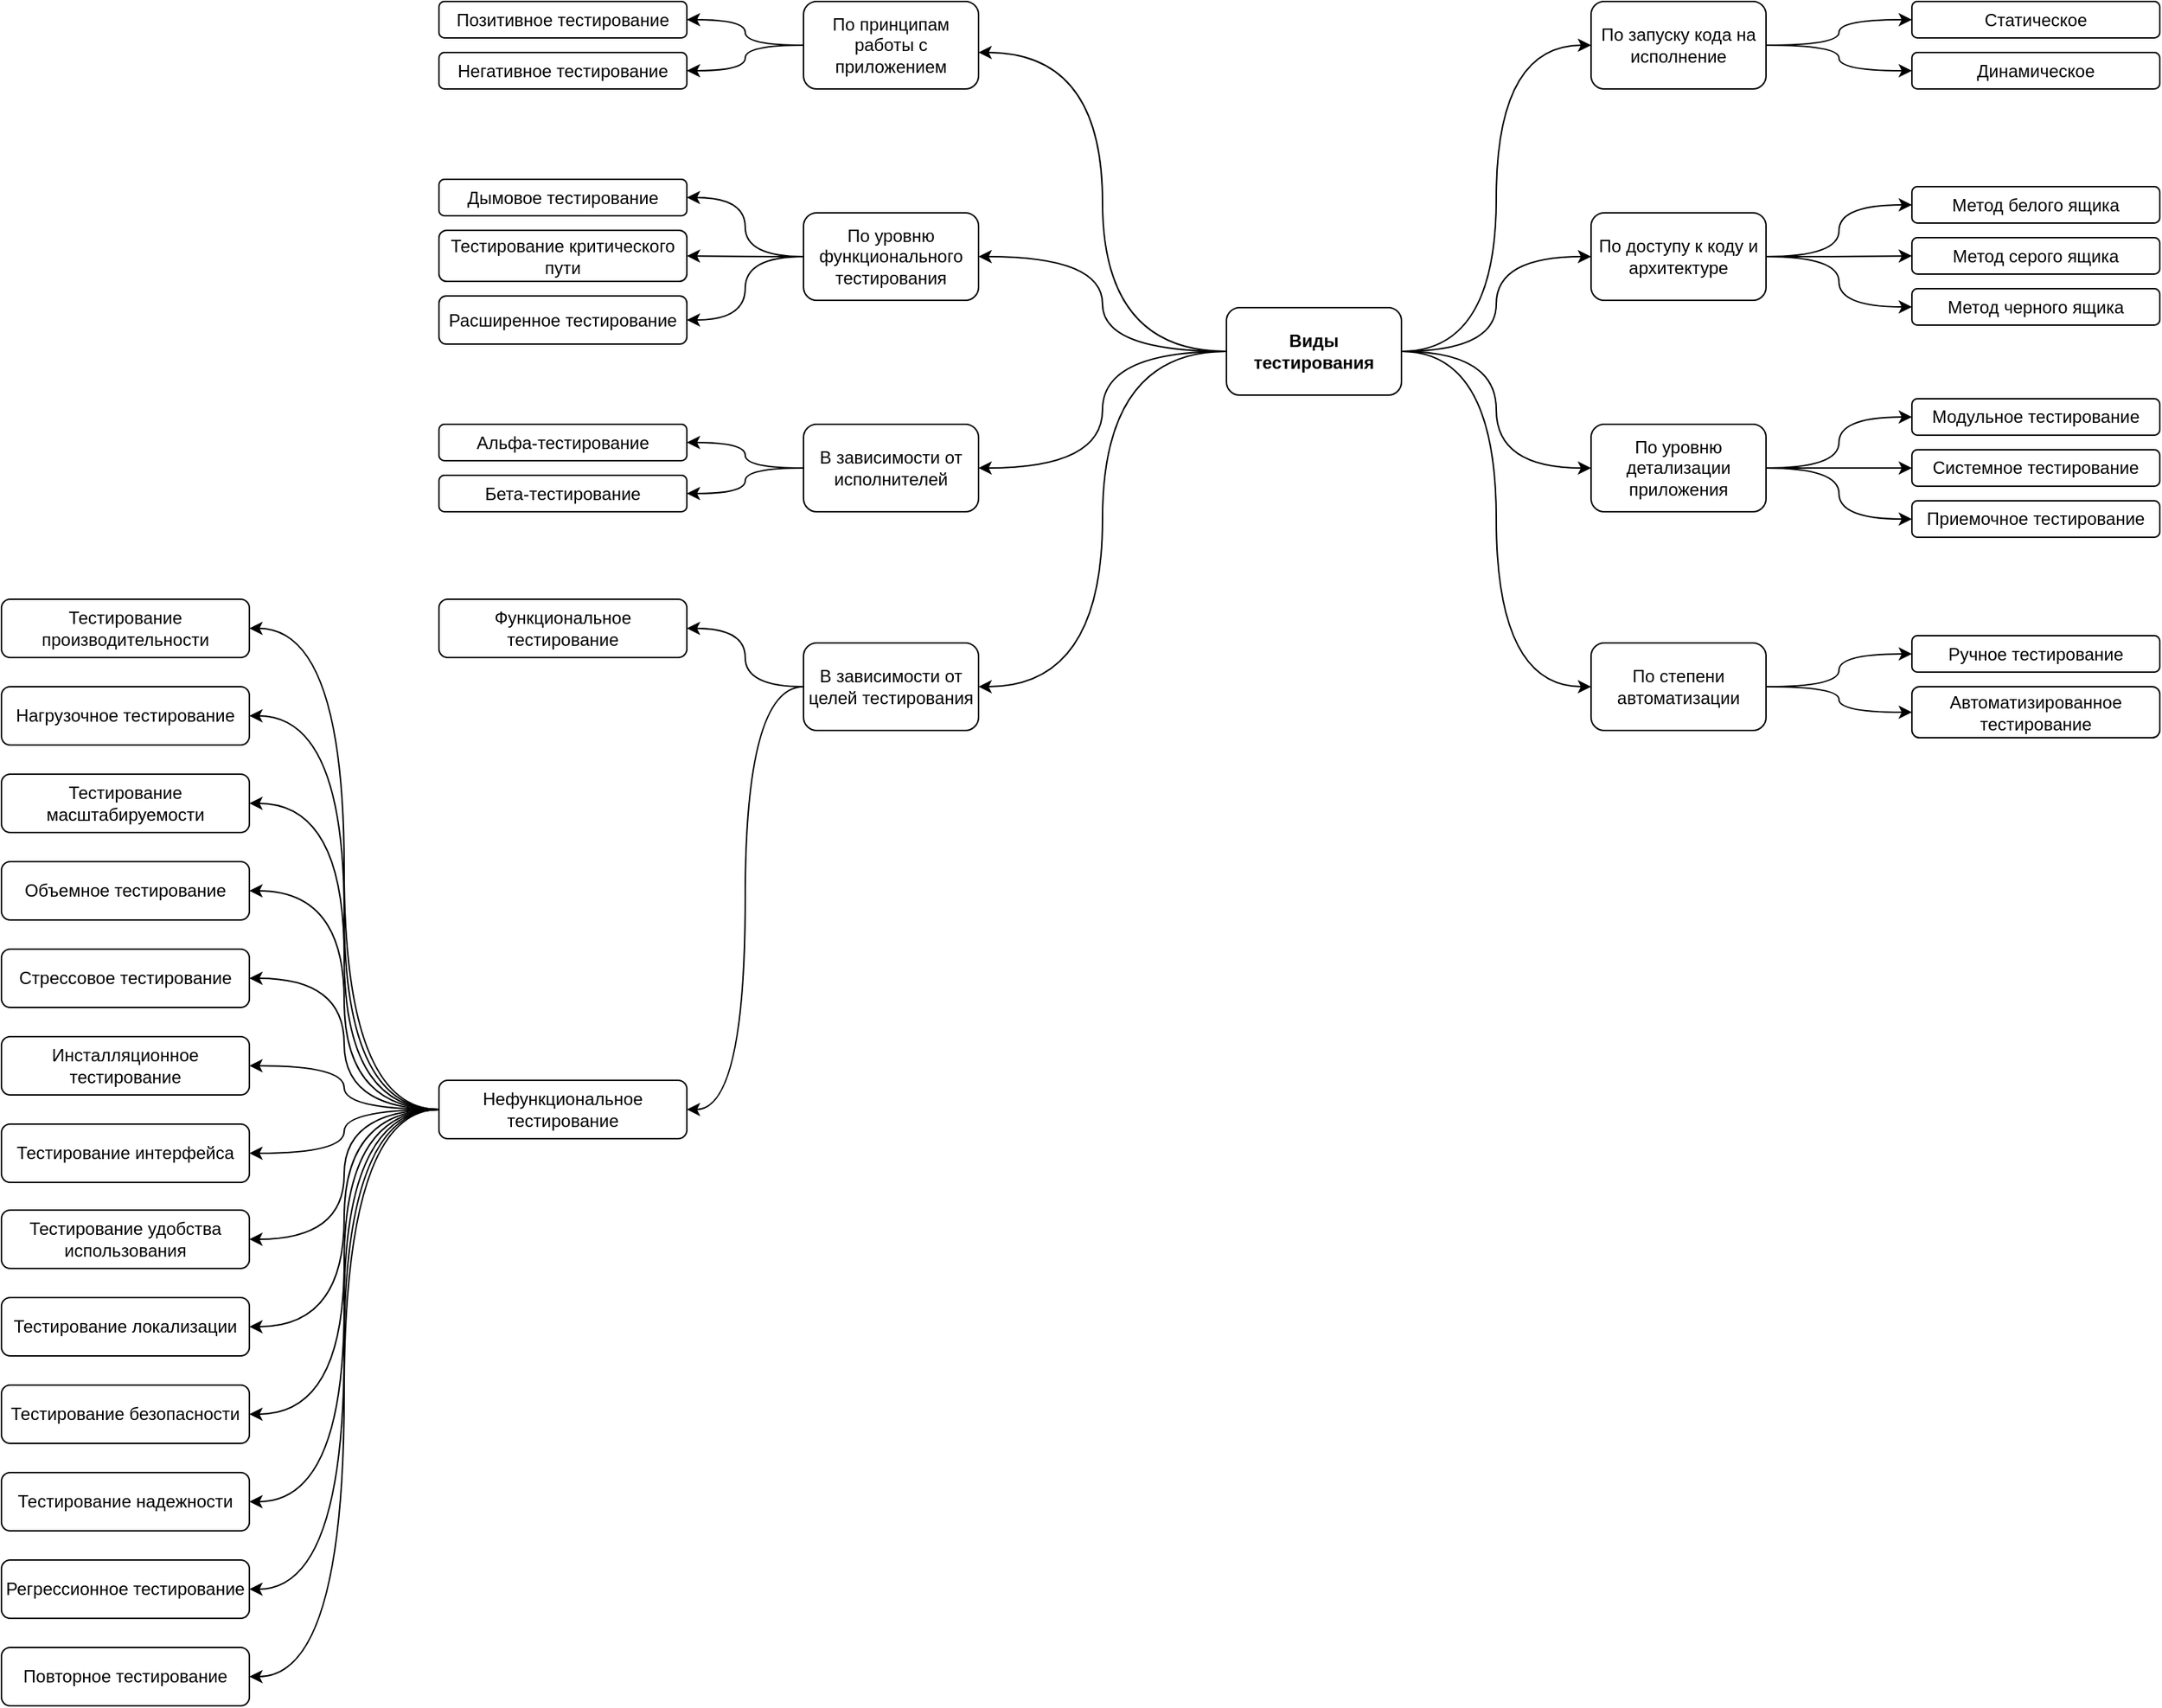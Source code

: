 <mxfile version="16.6.4" type="github">
  <diagram id="4tfmIN7OKAYoD6fp-gIe" name="Page-1">
    <mxGraphModel dx="2012" dy="635" grid="1" gridSize="10" guides="1" tooltips="1" connect="1" arrows="1" fold="1" page="1" pageScale="1" pageWidth="827" pageHeight="1169" math="0" shadow="0">
      <root>
        <mxCell id="0" />
        <mxCell id="1" parent="0" />
        <mxCell id="erETFm0UfDJteohnN8pN-13" style="edgeStyle=orthogonalEdgeStyle;curved=1;rounded=0;orthogonalLoop=1;jettySize=auto;html=1;entryX=1;entryY=0.583;entryDx=0;entryDy=0;entryPerimeter=0;" edge="1" parent="1" source="R14gxlKBAzf3O25LpnHq-1" target="erETFm0UfDJteohnN8pN-9">
          <mxGeometry relative="1" as="geometry" />
        </mxCell>
        <mxCell id="erETFm0UfDJteohnN8pN-14" style="edgeStyle=orthogonalEdgeStyle;curved=1;rounded=0;orthogonalLoop=1;jettySize=auto;html=1;entryX=1;entryY=0.5;entryDx=0;entryDy=0;" edge="1" parent="1" source="R14gxlKBAzf3O25LpnHq-1" target="erETFm0UfDJteohnN8pN-10">
          <mxGeometry relative="1" as="geometry" />
        </mxCell>
        <mxCell id="erETFm0UfDJteohnN8pN-15" style="edgeStyle=orthogonalEdgeStyle;curved=1;rounded=0;orthogonalLoop=1;jettySize=auto;html=1;entryX=1;entryY=0.5;entryDx=0;entryDy=0;" edge="1" parent="1" source="R14gxlKBAzf3O25LpnHq-1" target="erETFm0UfDJteohnN8pN-11">
          <mxGeometry relative="1" as="geometry" />
        </mxCell>
        <mxCell id="erETFm0UfDJteohnN8pN-16" style="edgeStyle=orthogonalEdgeStyle;curved=1;rounded=0;orthogonalLoop=1;jettySize=auto;html=1;entryX=1;entryY=0.5;entryDx=0;entryDy=0;" edge="1" parent="1" source="R14gxlKBAzf3O25LpnHq-1" target="erETFm0UfDJteohnN8pN-12">
          <mxGeometry relative="1" as="geometry" />
        </mxCell>
        <mxCell id="erETFm0UfDJteohnN8pN-41" style="edgeStyle=orthogonalEdgeStyle;curved=1;rounded=0;orthogonalLoop=1;jettySize=auto;html=1;entryX=0;entryY=0.5;entryDx=0;entryDy=0;" edge="1" parent="1" source="R14gxlKBAzf3O25LpnHq-1" target="erETFm0UfDJteohnN8pN-35">
          <mxGeometry relative="1" as="geometry" />
        </mxCell>
        <mxCell id="erETFm0UfDJteohnN8pN-42" style="edgeStyle=orthogonalEdgeStyle;curved=1;rounded=0;orthogonalLoop=1;jettySize=auto;html=1;entryX=0;entryY=0.5;entryDx=0;entryDy=0;" edge="1" parent="1" source="R14gxlKBAzf3O25LpnHq-1" target="erETFm0UfDJteohnN8pN-36">
          <mxGeometry relative="1" as="geometry" />
        </mxCell>
        <mxCell id="erETFm0UfDJteohnN8pN-43" style="edgeStyle=orthogonalEdgeStyle;curved=1;rounded=0;orthogonalLoop=1;jettySize=auto;html=1;entryX=0;entryY=0.5;entryDx=0;entryDy=0;" edge="1" parent="1" source="R14gxlKBAzf3O25LpnHq-1" target="erETFm0UfDJteohnN8pN-37">
          <mxGeometry relative="1" as="geometry" />
        </mxCell>
        <mxCell id="erETFm0UfDJteohnN8pN-44" style="edgeStyle=orthogonalEdgeStyle;curved=1;rounded=0;orthogonalLoop=1;jettySize=auto;html=1;entryX=0;entryY=0.5;entryDx=0;entryDy=0;" edge="1" parent="1" source="R14gxlKBAzf3O25LpnHq-1" target="erETFm0UfDJteohnN8pN-38">
          <mxGeometry relative="1" as="geometry" />
        </mxCell>
        <object label="&lt;font style=&quot;vertical-align: inherit&quot;&gt;&lt;font style=&quot;vertical-align: inherit&quot;&gt;Виды тестирования&lt;/font&gt;&lt;/font&gt;" definition="null" id="R14gxlKBAzf3O25LpnHq-1">
          <mxCell style="rounded=1;whiteSpace=wrap;html=1;comic=0;fontStyle=1" parent="1" vertex="1">
            <mxGeometry x="440" y="240" width="120" height="60" as="geometry" />
          </mxCell>
        </object>
        <mxCell id="erETFm0UfDJteohnN8pN-19" style="edgeStyle=orthogonalEdgeStyle;curved=1;rounded=0;orthogonalLoop=1;jettySize=auto;html=1;entryX=1;entryY=0.5;entryDx=0;entryDy=0;" edge="1" parent="1" source="erETFm0UfDJteohnN8pN-9" target="erETFm0UfDJteohnN8pN-17">
          <mxGeometry relative="1" as="geometry" />
        </mxCell>
        <mxCell id="erETFm0UfDJteohnN8pN-20" style="edgeStyle=orthogonalEdgeStyle;curved=1;rounded=0;orthogonalLoop=1;jettySize=auto;html=1;entryX=1;entryY=0.5;entryDx=0;entryDy=0;" edge="1" parent="1" source="erETFm0UfDJteohnN8pN-9" target="erETFm0UfDJteohnN8pN-18">
          <mxGeometry relative="1" as="geometry" />
        </mxCell>
        <object label="&lt;font style=&quot;vertical-align: inherit&quot;&gt;&lt;font style=&quot;vertical-align: inherit&quot;&gt;По принципам работы с приложением&lt;/font&gt;&lt;/font&gt;" definition="null" id="erETFm0UfDJteohnN8pN-9">
          <mxCell style="rounded=1;whiteSpace=wrap;html=1;comic=0;" vertex="1" parent="1">
            <mxGeometry x="150" y="30" width="120" height="60" as="geometry" />
          </mxCell>
        </object>
        <mxCell id="erETFm0UfDJteohnN8pN-24" style="edgeStyle=orthogonalEdgeStyle;curved=1;rounded=0;orthogonalLoop=1;jettySize=auto;html=1;entryX=1;entryY=0.5;entryDx=0;entryDy=0;" edge="1" parent="1" source="erETFm0UfDJteohnN8pN-10" target="erETFm0UfDJteohnN8pN-22">
          <mxGeometry relative="1" as="geometry" />
        </mxCell>
        <mxCell id="erETFm0UfDJteohnN8pN-25" style="edgeStyle=orthogonalEdgeStyle;curved=1;rounded=0;orthogonalLoop=1;jettySize=auto;html=1;entryX=1;entryY=0.5;entryDx=0;entryDy=0;" edge="1" parent="1" source="erETFm0UfDJteohnN8pN-10" target="erETFm0UfDJteohnN8pN-21">
          <mxGeometry relative="1" as="geometry" />
        </mxCell>
        <mxCell id="erETFm0UfDJteohnN8pN-26" style="edgeStyle=orthogonalEdgeStyle;curved=1;rounded=0;orthogonalLoop=1;jettySize=auto;html=1;entryX=1;entryY=0.5;entryDx=0;entryDy=0;" edge="1" parent="1" source="erETFm0UfDJteohnN8pN-10" target="erETFm0UfDJteohnN8pN-23">
          <mxGeometry relative="1" as="geometry" />
        </mxCell>
        <object label="&lt;font style=&quot;vertical-align: inherit&quot;&gt;&lt;font style=&quot;vertical-align: inherit&quot;&gt;По уровню функционального тестирования&lt;/font&gt;&lt;/font&gt;" definition="null" id="erETFm0UfDJteohnN8pN-10">
          <mxCell style="rounded=1;whiteSpace=wrap;html=1;comic=0;" vertex="1" parent="1">
            <mxGeometry x="150" y="175" width="120" height="60" as="geometry" />
          </mxCell>
        </object>
        <mxCell id="erETFm0UfDJteohnN8pN-29" style="edgeStyle=orthogonalEdgeStyle;curved=1;rounded=0;orthogonalLoop=1;jettySize=auto;html=1;entryX=1;entryY=0.5;entryDx=0;entryDy=0;" edge="1" parent="1" source="erETFm0UfDJteohnN8pN-11" target="erETFm0UfDJteohnN8pN-27">
          <mxGeometry relative="1" as="geometry" />
        </mxCell>
        <mxCell id="erETFm0UfDJteohnN8pN-30" style="edgeStyle=orthogonalEdgeStyle;curved=1;rounded=0;orthogonalLoop=1;jettySize=auto;html=1;entryX=1;entryY=0.5;entryDx=0;entryDy=0;" edge="1" parent="1" source="erETFm0UfDJteohnN8pN-11" target="erETFm0UfDJteohnN8pN-28">
          <mxGeometry relative="1" as="geometry" />
        </mxCell>
        <object label="&lt;font style=&quot;vertical-align: inherit&quot;&gt;&lt;font style=&quot;vertical-align: inherit&quot;&gt;В зависимости от исполнителей&lt;/font&gt;&lt;/font&gt;" definition="null" id="erETFm0UfDJteohnN8pN-11">
          <mxCell style="rounded=1;whiteSpace=wrap;html=1;comic=0;" vertex="1" parent="1">
            <mxGeometry x="150" y="320" width="120" height="60" as="geometry" />
          </mxCell>
        </object>
        <mxCell id="erETFm0UfDJteohnN8pN-71" style="edgeStyle=orthogonalEdgeStyle;curved=1;rounded=0;orthogonalLoop=1;jettySize=auto;html=1;entryX=1;entryY=0.5;entryDx=0;entryDy=0;" edge="1" parent="1" source="erETFm0UfDJteohnN8pN-12" target="erETFm0UfDJteohnN8pN-70">
          <mxGeometry relative="1" as="geometry" />
        </mxCell>
        <mxCell id="erETFm0UfDJteohnN8pN-73" style="edgeStyle=orthogonalEdgeStyle;curved=1;rounded=0;orthogonalLoop=1;jettySize=auto;html=1;entryX=1;entryY=0.5;entryDx=0;entryDy=0;" edge="1" parent="1" source="erETFm0UfDJteohnN8pN-12" target="erETFm0UfDJteohnN8pN-72">
          <mxGeometry relative="1" as="geometry" />
        </mxCell>
        <object label="&lt;font style=&quot;vertical-align: inherit&quot;&gt;&lt;font style=&quot;vertical-align: inherit&quot;&gt;В зависимости от целей тестирования&lt;/font&gt;&lt;/font&gt;" definition="null" id="erETFm0UfDJteohnN8pN-12">
          <mxCell style="rounded=1;whiteSpace=wrap;html=1;comic=0;" vertex="1" parent="1">
            <mxGeometry x="150" y="470" width="120" height="60" as="geometry" />
          </mxCell>
        </object>
        <mxCell id="erETFm0UfDJteohnN8pN-45" style="edgeStyle=orthogonalEdgeStyle;curved=1;rounded=0;orthogonalLoop=1;jettySize=auto;html=1;entryX=0;entryY=0.5;entryDx=0;entryDy=0;" edge="1" parent="1" source="erETFm0UfDJteohnN8pN-35" target="erETFm0UfDJteohnN8pN-39">
          <mxGeometry relative="1" as="geometry" />
        </mxCell>
        <mxCell id="erETFm0UfDJteohnN8pN-46" style="edgeStyle=orthogonalEdgeStyle;curved=1;rounded=0;orthogonalLoop=1;jettySize=auto;html=1;entryX=0;entryY=0.5;entryDx=0;entryDy=0;" edge="1" parent="1" source="erETFm0UfDJteohnN8pN-35" target="erETFm0UfDJteohnN8pN-40">
          <mxGeometry relative="1" as="geometry" />
        </mxCell>
        <object label="&lt;font style=&quot;vertical-align: inherit&quot;&gt;&lt;font style=&quot;vertical-align: inherit&quot;&gt;По запуску кода на исполнение&lt;/font&gt;&lt;/font&gt;" definition="null" id="erETFm0UfDJteohnN8pN-35">
          <mxCell style="rounded=1;whiteSpace=wrap;html=1;comic=0;" vertex="1" parent="1">
            <mxGeometry x="690" y="30" width="120" height="60" as="geometry" />
          </mxCell>
        </object>
        <mxCell id="erETFm0UfDJteohnN8pN-50" style="edgeStyle=orthogonalEdgeStyle;curved=1;rounded=0;orthogonalLoop=1;jettySize=auto;html=1;entryX=0;entryY=0.5;entryDx=0;entryDy=0;" edge="1" parent="1" source="erETFm0UfDJteohnN8pN-36" target="erETFm0UfDJteohnN8pN-47">
          <mxGeometry relative="1" as="geometry" />
        </mxCell>
        <mxCell id="erETFm0UfDJteohnN8pN-51" style="edgeStyle=orthogonalEdgeStyle;curved=1;rounded=0;orthogonalLoop=1;jettySize=auto;html=1;entryX=0;entryY=0.5;entryDx=0;entryDy=0;" edge="1" parent="1" source="erETFm0UfDJteohnN8pN-36" target="erETFm0UfDJteohnN8pN-48">
          <mxGeometry relative="1" as="geometry" />
        </mxCell>
        <mxCell id="erETFm0UfDJteohnN8pN-52" style="edgeStyle=orthogonalEdgeStyle;curved=1;rounded=0;orthogonalLoop=1;jettySize=auto;html=1;entryX=0;entryY=0.5;entryDx=0;entryDy=0;" edge="1" parent="1" source="erETFm0UfDJteohnN8pN-36" target="erETFm0UfDJteohnN8pN-49">
          <mxGeometry relative="1" as="geometry" />
        </mxCell>
        <object label="&lt;font style=&quot;vertical-align: inherit&quot;&gt;&lt;font style=&quot;vertical-align: inherit&quot;&gt;По доступу к коду и архитектуре&lt;/font&gt;&lt;/font&gt;" definition="null" id="erETFm0UfDJteohnN8pN-36">
          <mxCell style="rounded=1;whiteSpace=wrap;html=1;comic=0;" vertex="1" parent="1">
            <mxGeometry x="690" y="175" width="120" height="60" as="geometry" />
          </mxCell>
        </object>
        <mxCell id="erETFm0UfDJteohnN8pN-56" style="edgeStyle=orthogonalEdgeStyle;curved=1;rounded=0;orthogonalLoop=1;jettySize=auto;html=1;" edge="1" parent="1" source="erETFm0UfDJteohnN8pN-37" target="erETFm0UfDJteohnN8pN-53">
          <mxGeometry relative="1" as="geometry" />
        </mxCell>
        <mxCell id="erETFm0UfDJteohnN8pN-57" style="edgeStyle=orthogonalEdgeStyle;curved=1;rounded=0;orthogonalLoop=1;jettySize=auto;html=1;" edge="1" parent="1" source="erETFm0UfDJteohnN8pN-37" target="erETFm0UfDJteohnN8pN-54">
          <mxGeometry relative="1" as="geometry" />
        </mxCell>
        <mxCell id="erETFm0UfDJteohnN8pN-58" style="edgeStyle=orthogonalEdgeStyle;curved=1;rounded=0;orthogonalLoop=1;jettySize=auto;html=1;" edge="1" parent="1" source="erETFm0UfDJteohnN8pN-37" target="erETFm0UfDJteohnN8pN-55">
          <mxGeometry relative="1" as="geometry" />
        </mxCell>
        <object label="&lt;font style=&quot;vertical-align: inherit&quot;&gt;&lt;font style=&quot;vertical-align: inherit&quot;&gt;По уровню детализации приложения&lt;/font&gt;&lt;/font&gt;" definition="null" id="erETFm0UfDJteohnN8pN-37">
          <mxCell style="rounded=1;whiteSpace=wrap;html=1;comic=0;" vertex="1" parent="1">
            <mxGeometry x="690" y="320" width="120" height="60" as="geometry" />
          </mxCell>
        </object>
        <mxCell id="erETFm0UfDJteohnN8pN-68" style="edgeStyle=orthogonalEdgeStyle;curved=1;rounded=0;orthogonalLoop=1;jettySize=auto;html=1;" edge="1" parent="1" source="erETFm0UfDJteohnN8pN-38" target="erETFm0UfDJteohnN8pN-66">
          <mxGeometry relative="1" as="geometry" />
        </mxCell>
        <mxCell id="erETFm0UfDJteohnN8pN-69" style="edgeStyle=orthogonalEdgeStyle;curved=1;rounded=0;orthogonalLoop=1;jettySize=auto;html=1;" edge="1" parent="1" source="erETFm0UfDJteohnN8pN-38" target="erETFm0UfDJteohnN8pN-67">
          <mxGeometry relative="1" as="geometry" />
        </mxCell>
        <object label="&lt;font style=&quot;vertical-align: inherit&quot;&gt;&lt;font style=&quot;vertical-align: inherit&quot;&gt;По степени автоматизации&lt;/font&gt;&lt;/font&gt;" definition="null" id="erETFm0UfDJteohnN8pN-38">
          <mxCell style="rounded=1;whiteSpace=wrap;html=1;comic=0;" vertex="1" parent="1">
            <mxGeometry x="690" y="470" width="120" height="60" as="geometry" />
          </mxCell>
        </object>
        <mxCell id="erETFm0UfDJteohnN8pN-92" style="edgeStyle=orthogonalEdgeStyle;curved=1;rounded=0;orthogonalLoop=1;jettySize=auto;html=1;entryX=1;entryY=0.5;entryDx=0;entryDy=0;" edge="1" parent="1" source="erETFm0UfDJteohnN8pN-70" target="erETFm0UfDJteohnN8pN-91">
          <mxGeometry relative="1" as="geometry" />
        </mxCell>
        <mxCell id="erETFm0UfDJteohnN8pN-93" style="edgeStyle=orthogonalEdgeStyle;curved=1;rounded=0;orthogonalLoop=1;jettySize=auto;html=1;entryX=1;entryY=0.5;entryDx=0;entryDy=0;" edge="1" parent="1" source="erETFm0UfDJteohnN8pN-70" target="erETFm0UfDJteohnN8pN-86">
          <mxGeometry relative="1" as="geometry" />
        </mxCell>
        <mxCell id="erETFm0UfDJteohnN8pN-94" style="edgeStyle=orthogonalEdgeStyle;curved=1;rounded=0;orthogonalLoop=1;jettySize=auto;html=1;entryX=1;entryY=0.5;entryDx=0;entryDy=0;" edge="1" parent="1" source="erETFm0UfDJteohnN8pN-70" target="erETFm0UfDJteohnN8pN-87">
          <mxGeometry relative="1" as="geometry" />
        </mxCell>
        <mxCell id="erETFm0UfDJteohnN8pN-95" style="edgeStyle=orthogonalEdgeStyle;curved=1;rounded=0;orthogonalLoop=1;jettySize=auto;html=1;entryX=1;entryY=0.5;entryDx=0;entryDy=0;" edge="1" parent="1" source="erETFm0UfDJteohnN8pN-70" target="erETFm0UfDJteohnN8pN-88">
          <mxGeometry relative="1" as="geometry" />
        </mxCell>
        <mxCell id="erETFm0UfDJteohnN8pN-96" style="edgeStyle=orthogonalEdgeStyle;curved=1;rounded=0;orthogonalLoop=1;jettySize=auto;html=1;entryX=1;entryY=0.5;entryDx=0;entryDy=0;" edge="1" parent="1" source="erETFm0UfDJteohnN8pN-70" target="erETFm0UfDJteohnN8pN-89">
          <mxGeometry relative="1" as="geometry" />
        </mxCell>
        <mxCell id="erETFm0UfDJteohnN8pN-97" style="edgeStyle=orthogonalEdgeStyle;curved=1;rounded=0;orthogonalLoop=1;jettySize=auto;html=1;entryX=1;entryY=0.5;entryDx=0;entryDy=0;" edge="1" parent="1" source="erETFm0UfDJteohnN8pN-70" target="erETFm0UfDJteohnN8pN-90">
          <mxGeometry relative="1" as="geometry" />
        </mxCell>
        <mxCell id="erETFm0UfDJteohnN8pN-98" style="edgeStyle=orthogonalEdgeStyle;curved=1;rounded=0;orthogonalLoop=1;jettySize=auto;html=1;entryX=1;entryY=0.5;entryDx=0;entryDy=0;" edge="1" parent="1" source="erETFm0UfDJteohnN8pN-70" target="erETFm0UfDJteohnN8pN-74">
          <mxGeometry relative="1" as="geometry" />
        </mxCell>
        <mxCell id="erETFm0UfDJteohnN8pN-99" style="edgeStyle=orthogonalEdgeStyle;curved=1;rounded=0;orthogonalLoop=1;jettySize=auto;html=1;entryX=1;entryY=0.5;entryDx=0;entryDy=0;" edge="1" parent="1" source="erETFm0UfDJteohnN8pN-70" target="erETFm0UfDJteohnN8pN-75">
          <mxGeometry relative="1" as="geometry" />
        </mxCell>
        <mxCell id="erETFm0UfDJteohnN8pN-100" style="edgeStyle=orthogonalEdgeStyle;curved=1;rounded=0;orthogonalLoop=1;jettySize=auto;html=1;entryX=1;entryY=0.5;entryDx=0;entryDy=0;" edge="1" parent="1" source="erETFm0UfDJteohnN8pN-70" target="erETFm0UfDJteohnN8pN-81">
          <mxGeometry relative="1" as="geometry" />
        </mxCell>
        <mxCell id="erETFm0UfDJteohnN8pN-101" style="edgeStyle=orthogonalEdgeStyle;curved=1;rounded=0;orthogonalLoop=1;jettySize=auto;html=1;entryX=1;entryY=0.5;entryDx=0;entryDy=0;" edge="1" parent="1" source="erETFm0UfDJteohnN8pN-70" target="erETFm0UfDJteohnN8pN-82">
          <mxGeometry relative="1" as="geometry" />
        </mxCell>
        <mxCell id="erETFm0UfDJteohnN8pN-102" style="edgeStyle=orthogonalEdgeStyle;curved=1;rounded=0;orthogonalLoop=1;jettySize=auto;html=1;entryX=1;entryY=0.5;entryDx=0;entryDy=0;" edge="1" parent="1" source="erETFm0UfDJteohnN8pN-70" target="erETFm0UfDJteohnN8pN-83">
          <mxGeometry relative="1" as="geometry" />
        </mxCell>
        <mxCell id="erETFm0UfDJteohnN8pN-103" style="edgeStyle=orthogonalEdgeStyle;curved=1;rounded=0;orthogonalLoop=1;jettySize=auto;html=1;entryX=1;entryY=0.5;entryDx=0;entryDy=0;" edge="1" parent="1" source="erETFm0UfDJteohnN8pN-70" target="erETFm0UfDJteohnN8pN-84">
          <mxGeometry relative="1" as="geometry" />
        </mxCell>
        <mxCell id="erETFm0UfDJteohnN8pN-104" style="edgeStyle=orthogonalEdgeStyle;curved=1;rounded=0;orthogonalLoop=1;jettySize=auto;html=1;entryX=1;entryY=0.5;entryDx=0;entryDy=0;" edge="1" parent="1" source="erETFm0UfDJteohnN8pN-70" target="erETFm0UfDJteohnN8pN-85">
          <mxGeometry relative="1" as="geometry" />
        </mxCell>
        <object label="&lt;font style=&quot;vertical-align: inherit&quot;&gt;&lt;font style=&quot;vertical-align: inherit&quot;&gt;Нефункциональное тестирование&lt;/font&gt;&lt;/font&gt;" definition="null" id="erETFm0UfDJteohnN8pN-70">
          <mxCell style="rounded=1;whiteSpace=wrap;html=1;comic=0;" vertex="1" parent="1">
            <mxGeometry x="-100" y="770" width="170" height="40" as="geometry" />
          </mxCell>
        </object>
        <object label="&lt;font style=&quot;vertical-align: inherit&quot;&gt;&lt;font style=&quot;vertical-align: inherit&quot;&gt;Функциональное тестирование&lt;/font&gt;&lt;/font&gt;" definition="null" id="erETFm0UfDJteohnN8pN-72">
          <mxCell style="rounded=1;whiteSpace=wrap;html=1;comic=0;" vertex="1" parent="1">
            <mxGeometry x="-100" y="440" width="170" height="40" as="geometry" />
          </mxCell>
        </object>
        <object label="&lt;font style=&quot;vertical-align: inherit&quot;&gt;&lt;font style=&quot;vertical-align: inherit&quot;&gt;Тестирование интерфейса&lt;/font&gt;&lt;/font&gt;" definition="null" id="erETFm0UfDJteohnN8pN-74">
          <mxCell style="rounded=1;whiteSpace=wrap;html=1;comic=0;" vertex="1" parent="1">
            <mxGeometry x="-400" y="800" width="170" height="40" as="geometry" />
          </mxCell>
        </object>
        <object label="&lt;font style=&quot;vertical-align: inherit&quot;&gt;&lt;font style=&quot;vertical-align: inherit&quot;&gt;Инсталляционное тестирование&lt;/font&gt;&lt;/font&gt;" definition="null" id="erETFm0UfDJteohnN8pN-75">
          <mxCell style="rounded=1;whiteSpace=wrap;html=1;comic=0;" vertex="1" parent="1">
            <mxGeometry x="-400" y="740" width="170" height="40" as="geometry" />
          </mxCell>
        </object>
        <object label="&lt;font style=&quot;vertical-align: inherit&quot;&gt;&lt;font style=&quot;vertical-align: inherit&quot;&gt;Стрессовое тестирование&lt;/font&gt;&lt;/font&gt;" definition="null" id="erETFm0UfDJteohnN8pN-81">
          <mxCell style="rounded=1;whiteSpace=wrap;html=1;comic=0;" vertex="1" parent="1">
            <mxGeometry x="-400" y="680" width="170" height="40" as="geometry" />
          </mxCell>
        </object>
        <object label="&lt;font style=&quot;vertical-align: inherit&quot;&gt;&lt;font style=&quot;vertical-align: inherit&quot;&gt;Объемное тестирование&lt;/font&gt;&lt;/font&gt;" definition="null" id="erETFm0UfDJteohnN8pN-82">
          <mxCell style="rounded=1;whiteSpace=wrap;html=1;comic=0;" vertex="1" parent="1">
            <mxGeometry x="-400" y="620" width="170" height="40" as="geometry" />
          </mxCell>
        </object>
        <object label="&lt;font style=&quot;vertical-align: inherit&quot;&gt;&lt;font style=&quot;vertical-align: inherit&quot;&gt;Тестирование масштабируемости&lt;/font&gt;&lt;/font&gt;" definition="null" id="erETFm0UfDJteohnN8pN-83">
          <mxCell style="rounded=1;whiteSpace=wrap;html=1;comic=0;" vertex="1" parent="1">
            <mxGeometry x="-400" y="560" width="170" height="40" as="geometry" />
          </mxCell>
        </object>
        <object label="&lt;font style=&quot;vertical-align: inherit&quot;&gt;&lt;font style=&quot;vertical-align: inherit&quot;&gt;Нагрузочное тестирование&lt;/font&gt;&lt;/font&gt;" definition="null" id="erETFm0UfDJteohnN8pN-84">
          <mxCell style="rounded=1;whiteSpace=wrap;html=1;comic=0;" vertex="1" parent="1">
            <mxGeometry x="-400" y="500" width="170" height="40" as="geometry" />
          </mxCell>
        </object>
        <object label="&lt;font style=&quot;vertical-align: inherit&quot;&gt;&lt;font style=&quot;vertical-align: inherit&quot;&gt;Тестирование производительности&lt;/font&gt;&lt;/font&gt;" definition="null" id="erETFm0UfDJteohnN8pN-85">
          <mxCell style="rounded=1;whiteSpace=wrap;html=1;comic=0;" vertex="1" parent="1">
            <mxGeometry x="-400" y="440" width="170" height="40" as="geometry" />
          </mxCell>
        </object>
        <object label="&lt;font style=&quot;vertical-align: inherit&quot;&gt;&lt;font style=&quot;vertical-align: inherit&quot;&gt;Регрессионное тестирование&lt;/font&gt;&lt;/font&gt;" definition="null" id="erETFm0UfDJteohnN8pN-86">
          <mxCell style="rounded=1;whiteSpace=wrap;html=1;comic=0;" vertex="1" parent="1">
            <mxGeometry x="-400" y="1099" width="170" height="40" as="geometry" />
          </mxCell>
        </object>
        <object label="&lt;font style=&quot;vertical-align: inherit&quot;&gt;&lt;font style=&quot;vertical-align: inherit&quot;&gt;Тестирование надежности&lt;/font&gt;&lt;/font&gt;" definition="null" id="erETFm0UfDJteohnN8pN-87">
          <mxCell style="rounded=1;whiteSpace=wrap;html=1;comic=0;" vertex="1" parent="1">
            <mxGeometry x="-400" y="1039" width="170" height="40" as="geometry" />
          </mxCell>
        </object>
        <object label="&lt;font style=&quot;vertical-align: inherit&quot;&gt;&lt;font style=&quot;vertical-align: inherit&quot;&gt;Тестирование безопасности&lt;/font&gt;&lt;/font&gt;" definition="null" id="erETFm0UfDJteohnN8pN-88">
          <mxCell style="rounded=1;whiteSpace=wrap;html=1;comic=0;" vertex="1" parent="1">
            <mxGeometry x="-400" y="979" width="170" height="40" as="geometry" />
          </mxCell>
        </object>
        <object label="&lt;font style=&quot;vertical-align: inherit&quot;&gt;&lt;font style=&quot;vertical-align: inherit&quot;&gt;Тестирование локализации&lt;/font&gt;&lt;/font&gt;" definition="null" id="erETFm0UfDJteohnN8pN-89">
          <mxCell style="rounded=1;whiteSpace=wrap;html=1;comic=0;" vertex="1" parent="1">
            <mxGeometry x="-400" y="919" width="170" height="40" as="geometry" />
          </mxCell>
        </object>
        <object label="&lt;font style=&quot;vertical-align: inherit&quot;&gt;&lt;font style=&quot;vertical-align: inherit&quot;&gt;Тестирование удобства использования&lt;/font&gt;&lt;/font&gt;" definition="null" id="erETFm0UfDJteohnN8pN-90">
          <mxCell style="rounded=1;whiteSpace=wrap;html=1;comic=0;" vertex="1" parent="1">
            <mxGeometry x="-400" y="859" width="170" height="40" as="geometry" />
          </mxCell>
        </object>
        <object label="&lt;font style=&quot;vertical-align: inherit&quot;&gt;&lt;font style=&quot;vertical-align: inherit&quot;&gt;Повторное тестирование&lt;/font&gt;&lt;/font&gt;" definition="null" id="erETFm0UfDJteohnN8pN-91">
          <mxCell style="rounded=1;whiteSpace=wrap;html=1;comic=0;" vertex="1" parent="1">
            <mxGeometry x="-400" y="1159" width="170" height="40" as="geometry" />
          </mxCell>
        </object>
        <object label="&lt;font style=&quot;vertical-align: inherit&quot;&gt;&lt;font style=&quot;vertical-align: inherit&quot;&gt;Статическое&lt;/font&gt;&lt;/font&gt;" definition="null" id="erETFm0UfDJteohnN8pN-39">
          <mxCell style="rounded=1;whiteSpace=wrap;html=1;comic=0;" vertex="1" parent="1">
            <mxGeometry x="910" y="30" width="170" height="25" as="geometry" />
          </mxCell>
        </object>
        <object label="&lt;font style=&quot;vertical-align: inherit&quot;&gt;&lt;font style=&quot;vertical-align: inherit&quot;&gt;Динамическое&lt;br&gt;&lt;/font&gt;&lt;/font&gt;" definition="null" id="erETFm0UfDJteohnN8pN-40">
          <mxCell style="rounded=1;whiteSpace=wrap;html=1;comic=0;" vertex="1" parent="1">
            <mxGeometry x="910" y="65" width="170" height="25" as="geometry" />
          </mxCell>
        </object>
        <object label="&lt;font style=&quot;vertical-align: inherit&quot;&gt;&lt;font style=&quot;vertical-align: inherit&quot;&gt;Метод белого ящика&lt;/font&gt;&lt;/font&gt;" definition="null" id="erETFm0UfDJteohnN8pN-47">
          <mxCell style="rounded=1;whiteSpace=wrap;html=1;comic=0;" vertex="1" parent="1">
            <mxGeometry x="910" y="157" width="170" height="25" as="geometry" />
          </mxCell>
        </object>
        <object label="&lt;font style=&quot;vertical-align: inherit&quot;&gt;&lt;font style=&quot;vertical-align: inherit&quot;&gt;Метод серого ящика&lt;br&gt;&lt;/font&gt;&lt;/font&gt;" definition="null" id="erETFm0UfDJteohnN8pN-48">
          <mxCell style="rounded=1;whiteSpace=wrap;html=1;comic=0;" vertex="1" parent="1">
            <mxGeometry x="910" y="192" width="170" height="25" as="geometry" />
          </mxCell>
        </object>
        <object label="&lt;font style=&quot;vertical-align: inherit&quot;&gt;&lt;font style=&quot;vertical-align: inherit&quot;&gt;Метод черного ящика&lt;br&gt;&lt;/font&gt;&lt;/font&gt;" definition="null" id="erETFm0UfDJteohnN8pN-49">
          <mxCell style="rounded=1;whiteSpace=wrap;html=1;comic=0;" vertex="1" parent="1">
            <mxGeometry x="910" y="227" width="170" height="25" as="geometry" />
          </mxCell>
        </object>
        <object label="&lt;font style=&quot;vertical-align: inherit&quot;&gt;&lt;font style=&quot;vertical-align: inherit&quot;&gt;Модульное тестирование&lt;/font&gt;&lt;/font&gt;" definition="null" id="erETFm0UfDJteohnN8pN-53">
          <mxCell style="rounded=1;whiteSpace=wrap;html=1;comic=0;" vertex="1" parent="1">
            <mxGeometry x="910" y="302.5" width="170" height="25" as="geometry" />
          </mxCell>
        </object>
        <object label="&lt;font style=&quot;vertical-align: inherit&quot;&gt;&lt;font style=&quot;vertical-align: inherit&quot;&gt;Системное тестирование&lt;br&gt;&lt;/font&gt;&lt;/font&gt;" definition="null" id="erETFm0UfDJteohnN8pN-54">
          <mxCell style="rounded=1;whiteSpace=wrap;html=1;comic=0;" vertex="1" parent="1">
            <mxGeometry x="910" y="337.5" width="170" height="25" as="geometry" />
          </mxCell>
        </object>
        <object label="&lt;font style=&quot;vertical-align: inherit&quot;&gt;&lt;font style=&quot;vertical-align: inherit&quot;&gt;Приемочное тестирование&lt;br&gt;&lt;/font&gt;&lt;/font&gt;" definition="null" id="erETFm0UfDJteohnN8pN-55">
          <mxCell style="rounded=1;whiteSpace=wrap;html=1;comic=0;" vertex="1" parent="1">
            <mxGeometry x="910" y="372.5" width="170" height="25" as="geometry" />
          </mxCell>
        </object>
        <object label="&lt;font style=&quot;vertical-align: inherit&quot;&gt;&lt;font style=&quot;vertical-align: inherit&quot;&gt;Ручное тестирование&lt;/font&gt;&lt;/font&gt;" definition="null" id="erETFm0UfDJteohnN8pN-66">
          <mxCell style="rounded=1;whiteSpace=wrap;html=1;comic=0;" vertex="1" parent="1">
            <mxGeometry x="910" y="465" width="170" height="25" as="geometry" />
          </mxCell>
        </object>
        <object label="&lt;font style=&quot;vertical-align: inherit&quot;&gt;&lt;font style=&quot;vertical-align: inherit&quot;&gt;Автоматизированное тестирование&lt;br&gt;&lt;/font&gt;&lt;/font&gt;" definition="null" id="erETFm0UfDJteohnN8pN-67">
          <mxCell style="rounded=1;whiteSpace=wrap;html=1;comic=0;" vertex="1" parent="1">
            <mxGeometry x="910" y="500" width="170" height="35" as="geometry" />
          </mxCell>
        </object>
        <object label="&lt;font style=&quot;vertical-align: inherit&quot;&gt;&lt;font style=&quot;vertical-align: inherit&quot;&gt;Альфа-тестирование&lt;/font&gt;&lt;/font&gt;" definition="null" id="erETFm0UfDJteohnN8pN-27">
          <mxCell style="rounded=1;whiteSpace=wrap;html=1;comic=0;" vertex="1" parent="1">
            <mxGeometry x="-100" y="320" width="170" height="25" as="geometry" />
          </mxCell>
        </object>
        <object label="Бета-тестирование" definition="null" id="erETFm0UfDJteohnN8pN-28">
          <mxCell style="rounded=1;whiteSpace=wrap;html=1;comic=0;" vertex="1" parent="1">
            <mxGeometry x="-100" y="355" width="170" height="25" as="geometry" />
          </mxCell>
        </object>
        <object label="&lt;font style=&quot;vertical-align: inherit&quot;&gt;&lt;font style=&quot;vertical-align: inherit&quot;&gt;Тестирование критического пути&lt;/font&gt;&lt;/font&gt;" definition="null" id="erETFm0UfDJteohnN8pN-21">
          <mxCell style="rounded=1;whiteSpace=wrap;html=1;comic=0;" vertex="1" parent="1">
            <mxGeometry x="-100" y="187" width="170" height="35" as="geometry" />
          </mxCell>
        </object>
        <object label="&lt;font style=&quot;vertical-align: inherit&quot;&gt;&lt;font style=&quot;vertical-align: inherit&quot;&gt;Дымовое тестирование&lt;/font&gt;&lt;/font&gt;" definition="null" id="erETFm0UfDJteohnN8pN-22">
          <mxCell style="rounded=1;whiteSpace=wrap;html=1;comic=0;" vertex="1" parent="1">
            <mxGeometry x="-100" y="152" width="170" height="25" as="geometry" />
          </mxCell>
        </object>
        <object label="&lt;font style=&quot;vertical-align: inherit&quot;&gt;&lt;font style=&quot;vertical-align: inherit&quot;&gt;Расширенное тестирование&lt;/font&gt;&lt;/font&gt;" definition="null" id="erETFm0UfDJteohnN8pN-23">
          <mxCell style="rounded=1;whiteSpace=wrap;html=1;comic=0;" vertex="1" parent="1">
            <mxGeometry x="-100" y="232" width="170" height="33" as="geometry" />
          </mxCell>
        </object>
        <object label="&lt;font style=&quot;vertical-align: inherit&quot;&gt;&lt;font style=&quot;vertical-align: inherit&quot;&gt;Позитивное тестирование&lt;/font&gt;&lt;/font&gt;" definition="null" id="erETFm0UfDJteohnN8pN-17">
          <mxCell style="rounded=1;whiteSpace=wrap;html=1;comic=0;" vertex="1" parent="1">
            <mxGeometry x="-100" y="30" width="170" height="25" as="geometry" />
          </mxCell>
        </object>
        <object label="&lt;font style=&quot;vertical-align: inherit&quot;&gt;&lt;font style=&quot;vertical-align: inherit&quot;&gt;Негативное тестирование&lt;/font&gt;&lt;/font&gt;" definition="null" id="erETFm0UfDJteohnN8pN-18">
          <mxCell style="rounded=1;whiteSpace=wrap;html=1;comic=0;" vertex="1" parent="1">
            <mxGeometry x="-100" y="65" width="170" height="25" as="geometry" />
          </mxCell>
        </object>
      </root>
    </mxGraphModel>
  </diagram>
</mxfile>
